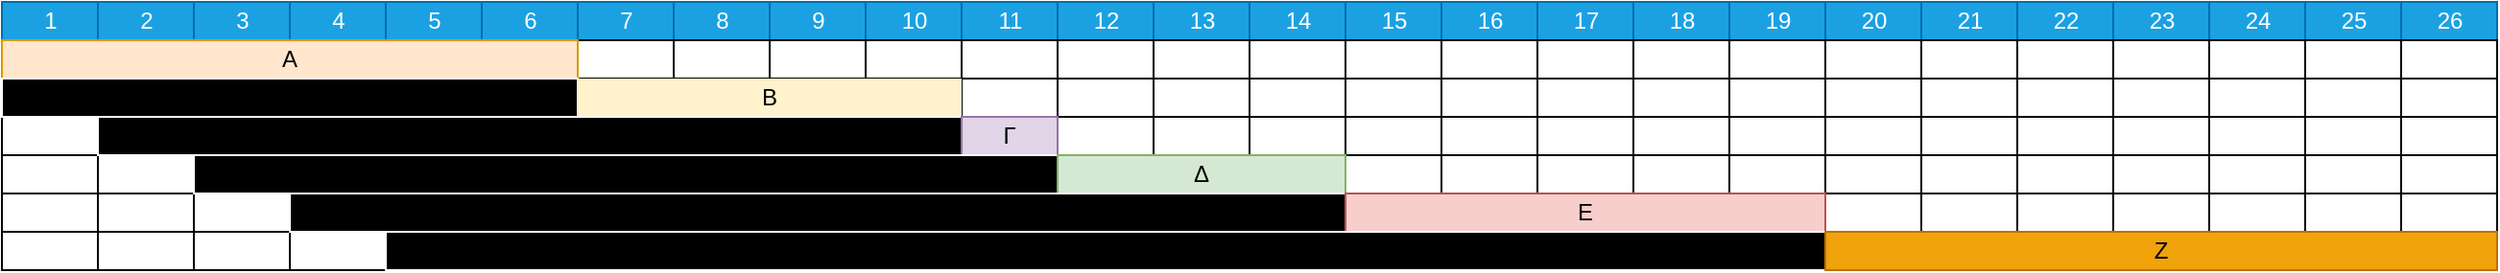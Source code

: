 <mxfile version="20.7.4" type="device"><diagram name="Page-1" id="2c4490ee-f0b8-94ab-5012-d5dc3445f7a3"><mxGraphModel dx="1434" dy="786" grid="1" gridSize="10" guides="1" tooltips="1" connect="0" arrows="1" fold="1" page="1" pageScale="1.5" pageWidth="1169" pageHeight="826" background="#ffffff" math="0" shadow="0"><root><mxCell id="0" style=";html=1;"/><mxCell id="1" style=";html=1;" parent="0"/><mxCell id="7a8b956e7d50b54d-360" value="1" style="align=center;html=1;fillColor=#1ba1e2;fontColor=#ffffff;strokeColor=#006EAF;" parent="1" vertex="1"><mxGeometry x="40" y="340" width="50" height="20" as="geometry"/></mxCell><mxCell id="ocXXfXh9jtsV70e3W2vZ-2" value="2" style="align=center;html=1;fillColor=#1ba1e2;fontColor=#ffffff;strokeColor=#006EAF;" vertex="1" parent="1"><mxGeometry x="90" y="340" width="50" height="20" as="geometry"/></mxCell><mxCell id="ocXXfXh9jtsV70e3W2vZ-3" value="3" style="align=center;html=1;fillColor=#1ba1e2;fontColor=#ffffff;strokeColor=#006EAF;" vertex="1" parent="1"><mxGeometry x="140" y="340" width="50" height="20" as="geometry"/></mxCell><mxCell id="ocXXfXh9jtsV70e3W2vZ-4" value="4" style="align=center;html=1;fillColor=#1ba1e2;fontColor=#ffffff;strokeColor=#006EAF;" vertex="1" parent="1"><mxGeometry x="190" y="340" width="50" height="20" as="geometry"/></mxCell><mxCell id="ocXXfXh9jtsV70e3W2vZ-5" value="5" style="align=center;html=1;fillColor=#1ba1e2;fontColor=#ffffff;strokeColor=#006EAF;" vertex="1" parent="1"><mxGeometry x="240" y="340" width="50" height="20" as="geometry"/></mxCell><mxCell id="ocXXfXh9jtsV70e3W2vZ-6" value="6" style="align=center;html=1;fillColor=#1ba1e2;fontColor=#ffffff;strokeColor=#006EAF;" vertex="1" parent="1"><mxGeometry x="290" y="340" width="50" height="20" as="geometry"/></mxCell><mxCell id="ocXXfXh9jtsV70e3W2vZ-7" value="7" style="align=center;html=1;fillColor=#1ba1e2;fontColor=#ffffff;strokeColor=#006EAF;" vertex="1" parent="1"><mxGeometry x="340" y="340" width="50" height="20" as="geometry"/></mxCell><mxCell id="ocXXfXh9jtsV70e3W2vZ-8" value="8" style="align=center;html=1;fillColor=#1ba1e2;fontColor=#ffffff;strokeColor=#006EAF;" vertex="1" parent="1"><mxGeometry x="390" y="340" width="50" height="20" as="geometry"/></mxCell><mxCell id="ocXXfXh9jtsV70e3W2vZ-9" value="9" style="align=center;html=1;fillColor=#1ba1e2;fontColor=#ffffff;strokeColor=#006EAF;" vertex="1" parent="1"><mxGeometry x="440" y="340" width="50" height="20" as="geometry"/></mxCell><mxCell id="ocXXfXh9jtsV70e3W2vZ-10" value="10" style="align=center;html=1;fillColor=#1ba1e2;fontColor=#ffffff;strokeColor=#006EAF;" vertex="1" parent="1"><mxGeometry x="490" y="340" width="50" height="20" as="geometry"/></mxCell><mxCell id="ocXXfXh9jtsV70e3W2vZ-11" value="11" style="align=center;html=1;fillColor=#1ba1e2;fontColor=#ffffff;strokeColor=#006EAF;" vertex="1" parent="1"><mxGeometry x="540" y="340" width="50" height="20" as="geometry"/></mxCell><mxCell id="ocXXfXh9jtsV70e3W2vZ-12" value="12" style="align=center;html=1;fillColor=#1ba1e2;fontColor=#ffffff;strokeColor=#006EAF;" vertex="1" parent="1"><mxGeometry x="590" y="340" width="50" height="20" as="geometry"/></mxCell><mxCell id="ocXXfXh9jtsV70e3W2vZ-13" value="13" style="align=center;html=1;fillColor=#1ba1e2;fontColor=#ffffff;strokeColor=#006EAF;" vertex="1" parent="1"><mxGeometry x="640" y="340" width="50" height="20" as="geometry"/></mxCell><mxCell id="ocXXfXh9jtsV70e3W2vZ-14" value="14" style="align=center;html=1;fillColor=#1ba1e2;fontColor=#ffffff;strokeColor=#006EAF;" vertex="1" parent="1"><mxGeometry x="690" y="340" width="50" height="20" as="geometry"/></mxCell><mxCell id="ocXXfXh9jtsV70e3W2vZ-15" value="15" style="align=center;html=1;fillColor=#1ba1e2;fontColor=#ffffff;strokeColor=#006EAF;" vertex="1" parent="1"><mxGeometry x="740" y="340" width="50" height="20" as="geometry"/></mxCell><mxCell id="ocXXfXh9jtsV70e3W2vZ-16" value="16" style="align=center;html=1;fillColor=#1ba1e2;fontColor=#ffffff;strokeColor=#006EAF;" vertex="1" parent="1"><mxGeometry x="790" y="340" width="50" height="20" as="geometry"/></mxCell><mxCell id="ocXXfXh9jtsV70e3W2vZ-17" value="17" style="align=center;html=1;fillColor=#1ba1e2;fontColor=#ffffff;strokeColor=#006EAF;" vertex="1" parent="1"><mxGeometry x="840" y="340" width="50" height="20" as="geometry"/></mxCell><mxCell id="ocXXfXh9jtsV70e3W2vZ-18" value="18" style="align=center;html=1;fillColor=#1ba1e2;fontColor=#ffffff;strokeColor=#006EAF;" vertex="1" parent="1"><mxGeometry x="890" y="340" width="50" height="20" as="geometry"/></mxCell><mxCell id="ocXXfXh9jtsV70e3W2vZ-19" value="19" style="align=center;html=1;fillColor=#1ba1e2;fontColor=#ffffff;strokeColor=#006EAF;" vertex="1" parent="1"><mxGeometry x="940" y="340" width="50" height="20" as="geometry"/></mxCell><mxCell id="ocXXfXh9jtsV70e3W2vZ-20" value="20" style="align=center;html=1;fillColor=#1ba1e2;fontColor=#ffffff;strokeColor=#006EAF;" vertex="1" parent="1"><mxGeometry x="990" y="340" width="50" height="20" as="geometry"/></mxCell><mxCell id="ocXXfXh9jtsV70e3W2vZ-21" value="21" style="align=center;html=1;fillColor=#1ba1e2;fontColor=#ffffff;strokeColor=#006EAF;" vertex="1" parent="1"><mxGeometry x="1040" y="340" width="50" height="20" as="geometry"/></mxCell><mxCell id="ocXXfXh9jtsV70e3W2vZ-22" value="22" style="align=center;html=1;fillColor=#1ba1e2;fontColor=#ffffff;strokeColor=#006EAF;" vertex="1" parent="1"><mxGeometry x="1090" y="340" width="50" height="20" as="geometry"/></mxCell><mxCell id="ocXXfXh9jtsV70e3W2vZ-23" value="23" style="align=center;html=1;fillColor=#1ba1e2;fontColor=#ffffff;strokeColor=#006EAF;" vertex="1" parent="1"><mxGeometry x="1140" y="340" width="50" height="20" as="geometry"/></mxCell><mxCell id="ocXXfXh9jtsV70e3W2vZ-24" value="24" style="align=center;html=1;fillColor=#1ba1e2;fontColor=#ffffff;strokeColor=#006EAF;" vertex="1" parent="1"><mxGeometry x="1190" y="340" width="50" height="20" as="geometry"/></mxCell><mxCell id="ocXXfXh9jtsV70e3W2vZ-25" value="25" style="align=center;html=1;fillColor=#1ba1e2;fontColor=#ffffff;strokeColor=#006EAF;" vertex="1" parent="1"><mxGeometry x="1240" y="340" width="50" height="20" as="geometry"/></mxCell><mxCell id="ocXXfXh9jtsV70e3W2vZ-26" value="26" style="align=center;html=1;fillColor=#1ba1e2;fontColor=#ffffff;strokeColor=#006EAF;" vertex="1" parent="1"><mxGeometry x="1290" y="340" width="50" height="20" as="geometry"/></mxCell><mxCell id="ocXXfXh9jtsV70e3W2vZ-27" value="" style="align=left;html=1;" vertex="1" parent="1"><mxGeometry x="40" y="360" width="50" height="20" as="geometry"/></mxCell><mxCell id="ocXXfXh9jtsV70e3W2vZ-28" value="" style="align=left;html=1;" vertex="1" parent="1"><mxGeometry x="90" y="360" width="50" height="20" as="geometry"/></mxCell><mxCell id="ocXXfXh9jtsV70e3W2vZ-29" value="" style="align=left;html=1;" vertex="1" parent="1"><mxGeometry x="140" y="360" width="50" height="20" as="geometry"/></mxCell><mxCell id="ocXXfXh9jtsV70e3W2vZ-30" value="" style="align=left;html=1;" vertex="1" parent="1"><mxGeometry x="190" y="360" width="50" height="20" as="geometry"/></mxCell><mxCell id="ocXXfXh9jtsV70e3W2vZ-31" value="" style="align=left;html=1;" vertex="1" parent="1"><mxGeometry x="240" y="360" width="50" height="20" as="geometry"/></mxCell><mxCell id="ocXXfXh9jtsV70e3W2vZ-32" value="" style="align=left;html=1;" vertex="1" parent="1"><mxGeometry x="290" y="360" width="50" height="20" as="geometry"/></mxCell><mxCell id="ocXXfXh9jtsV70e3W2vZ-33" value="" style="align=left;html=1;" vertex="1" parent="1"><mxGeometry x="340" y="360" width="50" height="20" as="geometry"/></mxCell><mxCell id="ocXXfXh9jtsV70e3W2vZ-34" value="" style="align=left;html=1;" vertex="1" parent="1"><mxGeometry x="390" y="360" width="50" height="20" as="geometry"/></mxCell><mxCell id="ocXXfXh9jtsV70e3W2vZ-35" value="" style="align=left;html=1;" vertex="1" parent="1"><mxGeometry x="440" y="360" width="50" height="20" as="geometry"/></mxCell><mxCell id="ocXXfXh9jtsV70e3W2vZ-36" value="" style="align=left;html=1;" vertex="1" parent="1"><mxGeometry x="490" y="360" width="50" height="20" as="geometry"/></mxCell><mxCell id="ocXXfXh9jtsV70e3W2vZ-37" value="" style="align=left;html=1;" vertex="1" parent="1"><mxGeometry x="540" y="360" width="50" height="20" as="geometry"/></mxCell><mxCell id="ocXXfXh9jtsV70e3W2vZ-38" value="" style="align=left;html=1;" vertex="1" parent="1"><mxGeometry x="590" y="360" width="50" height="20" as="geometry"/></mxCell><mxCell id="ocXXfXh9jtsV70e3W2vZ-39" value="" style="align=left;html=1;" vertex="1" parent="1"><mxGeometry x="640" y="360" width="50" height="20" as="geometry"/></mxCell><mxCell id="ocXXfXh9jtsV70e3W2vZ-40" value="" style="align=left;html=1;" vertex="1" parent="1"><mxGeometry x="690" y="360" width="50" height="20" as="geometry"/></mxCell><mxCell id="ocXXfXh9jtsV70e3W2vZ-41" value="" style="align=left;html=1;" vertex="1" parent="1"><mxGeometry x="740" y="360" width="50" height="20" as="geometry"/></mxCell><mxCell id="ocXXfXh9jtsV70e3W2vZ-42" value="" style="align=left;html=1;" vertex="1" parent="1"><mxGeometry x="790" y="360" width="50" height="20" as="geometry"/></mxCell><mxCell id="ocXXfXh9jtsV70e3W2vZ-43" value="" style="align=left;html=1;" vertex="1" parent="1"><mxGeometry x="840" y="360" width="50" height="20" as="geometry"/></mxCell><mxCell id="ocXXfXh9jtsV70e3W2vZ-44" value="" style="align=left;html=1;" vertex="1" parent="1"><mxGeometry x="890" y="360" width="50" height="20" as="geometry"/></mxCell><mxCell id="ocXXfXh9jtsV70e3W2vZ-45" value="" style="align=left;html=1;" vertex="1" parent="1"><mxGeometry x="940" y="360" width="50" height="20" as="geometry"/></mxCell><mxCell id="ocXXfXh9jtsV70e3W2vZ-46" value="" style="align=left;html=1;" vertex="1" parent="1"><mxGeometry x="990" y="360" width="50" height="20" as="geometry"/></mxCell><mxCell id="ocXXfXh9jtsV70e3W2vZ-47" value="" style="align=left;html=1;" vertex="1" parent="1"><mxGeometry x="1040" y="360" width="50" height="20" as="geometry"/></mxCell><mxCell id="ocXXfXh9jtsV70e3W2vZ-48" value="" style="align=left;html=1;" vertex="1" parent="1"><mxGeometry x="1090" y="360" width="50" height="20" as="geometry"/></mxCell><mxCell id="ocXXfXh9jtsV70e3W2vZ-49" value="" style="align=left;html=1;" vertex="1" parent="1"><mxGeometry x="1140" y="360" width="50" height="20" as="geometry"/></mxCell><mxCell id="ocXXfXh9jtsV70e3W2vZ-50" value="" style="align=left;html=1;" vertex="1" parent="1"><mxGeometry x="1190" y="360" width="50" height="20" as="geometry"/></mxCell><mxCell id="ocXXfXh9jtsV70e3W2vZ-51" value="" style="align=left;html=1;" vertex="1" parent="1"><mxGeometry x="1240" y="360" width="50" height="20" as="geometry"/></mxCell><mxCell id="ocXXfXh9jtsV70e3W2vZ-52" value="" style="align=left;html=1;" vertex="1" parent="1"><mxGeometry x="1290" y="360" width="50" height="20" as="geometry"/></mxCell><mxCell id="ocXXfXh9jtsV70e3W2vZ-53" value="" style="align=left;html=1;" vertex="1" parent="1"><mxGeometry x="40" y="380" width="50" height="20" as="geometry"/></mxCell><mxCell id="ocXXfXh9jtsV70e3W2vZ-54" value="" style="align=left;html=1;" vertex="1" parent="1"><mxGeometry x="90" y="380" width="50" height="20" as="geometry"/></mxCell><mxCell id="ocXXfXh9jtsV70e3W2vZ-55" value="" style="align=left;html=1;" vertex="1" parent="1"><mxGeometry x="140" y="380" width="50" height="20" as="geometry"/></mxCell><mxCell id="ocXXfXh9jtsV70e3W2vZ-56" value="" style="align=left;html=1;" vertex="1" parent="1"><mxGeometry x="190" y="380" width="50" height="20" as="geometry"/></mxCell><mxCell id="ocXXfXh9jtsV70e3W2vZ-57" value="" style="align=left;html=1;" vertex="1" parent="1"><mxGeometry x="240" y="380" width="50" height="20" as="geometry"/></mxCell><mxCell id="ocXXfXh9jtsV70e3W2vZ-58" value="" style="align=left;html=1;" vertex="1" parent="1"><mxGeometry x="290" y="380" width="50" height="20" as="geometry"/></mxCell><mxCell id="ocXXfXh9jtsV70e3W2vZ-59" value="" style="align=left;html=1;" vertex="1" parent="1"><mxGeometry x="340" y="380" width="50" height="20" as="geometry"/></mxCell><mxCell id="ocXXfXh9jtsV70e3W2vZ-60" value="" style="align=left;html=1;" vertex="1" parent="1"><mxGeometry x="390" y="380" width="50" height="20" as="geometry"/></mxCell><mxCell id="ocXXfXh9jtsV70e3W2vZ-61" value="" style="align=left;html=1;" vertex="1" parent="1"><mxGeometry x="440" y="380" width="50" height="20" as="geometry"/></mxCell><mxCell id="ocXXfXh9jtsV70e3W2vZ-62" value="" style="align=left;html=1;" vertex="1" parent="1"><mxGeometry x="490" y="380" width="50" height="20" as="geometry"/></mxCell><mxCell id="ocXXfXh9jtsV70e3W2vZ-63" value="" style="align=left;html=1;" vertex="1" parent="1"><mxGeometry x="540" y="380" width="50" height="20" as="geometry"/></mxCell><mxCell id="ocXXfXh9jtsV70e3W2vZ-64" value="" style="align=left;html=1;" vertex="1" parent="1"><mxGeometry x="590" y="380" width="50" height="20" as="geometry"/></mxCell><mxCell id="ocXXfXh9jtsV70e3W2vZ-65" value="" style="align=left;html=1;" vertex="1" parent="1"><mxGeometry x="640" y="380" width="50" height="20" as="geometry"/></mxCell><mxCell id="ocXXfXh9jtsV70e3W2vZ-66" value="" style="align=left;html=1;" vertex="1" parent="1"><mxGeometry x="690" y="380" width="50" height="20" as="geometry"/></mxCell><mxCell id="ocXXfXh9jtsV70e3W2vZ-67" value="" style="align=left;html=1;" vertex="1" parent="1"><mxGeometry x="740" y="380" width="50" height="20" as="geometry"/></mxCell><mxCell id="ocXXfXh9jtsV70e3W2vZ-68" value="" style="align=left;html=1;" vertex="1" parent="1"><mxGeometry x="790" y="380" width="50" height="20" as="geometry"/></mxCell><mxCell id="ocXXfXh9jtsV70e3W2vZ-69" value="" style="align=left;html=1;" vertex="1" parent="1"><mxGeometry x="840" y="380" width="50" height="20" as="geometry"/></mxCell><mxCell id="ocXXfXh9jtsV70e3W2vZ-70" value="" style="align=left;html=1;" vertex="1" parent="1"><mxGeometry x="890" y="380" width="50" height="20" as="geometry"/></mxCell><mxCell id="ocXXfXh9jtsV70e3W2vZ-71" value="" style="align=left;html=1;" vertex="1" parent="1"><mxGeometry x="940" y="380" width="50" height="20" as="geometry"/></mxCell><mxCell id="ocXXfXh9jtsV70e3W2vZ-72" value="" style="align=left;html=1;" vertex="1" parent="1"><mxGeometry x="990" y="380" width="50" height="20" as="geometry"/></mxCell><mxCell id="ocXXfXh9jtsV70e3W2vZ-73" value="" style="align=left;html=1;" vertex="1" parent="1"><mxGeometry x="1040" y="380" width="50" height="20" as="geometry"/></mxCell><mxCell id="ocXXfXh9jtsV70e3W2vZ-74" value="" style="align=left;html=1;" vertex="1" parent="1"><mxGeometry x="1090" y="380" width="50" height="20" as="geometry"/></mxCell><mxCell id="ocXXfXh9jtsV70e3W2vZ-75" value="" style="align=left;html=1;" vertex="1" parent="1"><mxGeometry x="1140" y="380" width="50" height="20" as="geometry"/></mxCell><mxCell id="ocXXfXh9jtsV70e3W2vZ-76" value="" style="align=left;html=1;" vertex="1" parent="1"><mxGeometry x="1190" y="380" width="50" height="20" as="geometry"/></mxCell><mxCell id="ocXXfXh9jtsV70e3W2vZ-77" value="" style="align=left;html=1;" vertex="1" parent="1"><mxGeometry x="1240" y="380" width="50" height="20" as="geometry"/></mxCell><mxCell id="ocXXfXh9jtsV70e3W2vZ-78" value="" style="align=left;html=1;" vertex="1" parent="1"><mxGeometry x="1290" y="380" width="50" height="20" as="geometry"/></mxCell><mxCell id="ocXXfXh9jtsV70e3W2vZ-79" value="" style="align=left;html=1;" vertex="1" parent="1"><mxGeometry x="40" y="400" width="50" height="20" as="geometry"/></mxCell><mxCell id="ocXXfXh9jtsV70e3W2vZ-80" value="" style="align=left;html=1;" vertex="1" parent="1"><mxGeometry x="90" y="400" width="50" height="20" as="geometry"/></mxCell><mxCell id="ocXXfXh9jtsV70e3W2vZ-81" value="" style="align=left;html=1;" vertex="1" parent="1"><mxGeometry x="140" y="400" width="50" height="20" as="geometry"/></mxCell><mxCell id="ocXXfXh9jtsV70e3W2vZ-239" value="" style="edgeStyle=orthogonalEdgeStyle;rounded=0;orthogonalLoop=1;jettySize=auto;html=1;" edge="1" parent="1" source="ocXXfXh9jtsV70e3W2vZ-82" target="ocXXfXh9jtsV70e3W2vZ-5"><mxGeometry relative="1" as="geometry"/></mxCell><mxCell id="ocXXfXh9jtsV70e3W2vZ-82" value="" style="align=left;html=1;" vertex="1" parent="1"><mxGeometry x="190" y="400" width="50" height="20" as="geometry"/></mxCell><mxCell id="ocXXfXh9jtsV70e3W2vZ-83" value="" style="align=left;html=1;" vertex="1" parent="1"><mxGeometry x="240" y="400" width="50" height="20" as="geometry"/></mxCell><mxCell id="ocXXfXh9jtsV70e3W2vZ-84" value="" style="align=left;html=1;" vertex="1" parent="1"><mxGeometry x="290" y="400" width="50" height="20" as="geometry"/></mxCell><mxCell id="ocXXfXh9jtsV70e3W2vZ-85" value="" style="align=left;html=1;" vertex="1" parent="1"><mxGeometry x="340" y="400" width="50" height="20" as="geometry"/></mxCell><mxCell id="ocXXfXh9jtsV70e3W2vZ-86" value="" style="align=left;html=1;" vertex="1" parent="1"><mxGeometry x="390" y="400" width="50" height="20" as="geometry"/></mxCell><mxCell id="ocXXfXh9jtsV70e3W2vZ-87" value="" style="align=left;html=1;" vertex="1" parent="1"><mxGeometry x="440" y="400" width="50" height="20" as="geometry"/></mxCell><mxCell id="ocXXfXh9jtsV70e3W2vZ-88" value="" style="align=left;html=1;" vertex="1" parent="1"><mxGeometry x="490" y="400" width="50" height="20" as="geometry"/></mxCell><mxCell id="ocXXfXh9jtsV70e3W2vZ-89" value="" style="align=left;html=1;" vertex="1" parent="1"><mxGeometry x="540" y="400" width="50" height="20" as="geometry"/></mxCell><mxCell id="ocXXfXh9jtsV70e3W2vZ-90" value="" style="align=left;html=1;" vertex="1" parent="1"><mxGeometry x="590" y="400" width="50" height="20" as="geometry"/></mxCell><mxCell id="ocXXfXh9jtsV70e3W2vZ-91" value="" style="align=left;html=1;" vertex="1" parent="1"><mxGeometry x="640" y="400" width="50" height="20" as="geometry"/></mxCell><mxCell id="ocXXfXh9jtsV70e3W2vZ-92" value="" style="align=left;html=1;" vertex="1" parent="1"><mxGeometry x="690" y="400" width="50" height="20" as="geometry"/></mxCell><mxCell id="ocXXfXh9jtsV70e3W2vZ-93" value="" style="align=left;html=1;" vertex="1" parent="1"><mxGeometry x="740" y="400" width="50" height="20" as="geometry"/></mxCell><mxCell id="ocXXfXh9jtsV70e3W2vZ-94" value="" style="align=left;html=1;" vertex="1" parent="1"><mxGeometry x="790" y="400" width="50" height="20" as="geometry"/></mxCell><mxCell id="ocXXfXh9jtsV70e3W2vZ-95" value="" style="align=left;html=1;" vertex="1" parent="1"><mxGeometry x="840" y="400" width="50" height="20" as="geometry"/></mxCell><mxCell id="ocXXfXh9jtsV70e3W2vZ-96" value="" style="align=left;html=1;" vertex="1" parent="1"><mxGeometry x="890" y="400" width="50" height="20" as="geometry"/></mxCell><mxCell id="ocXXfXh9jtsV70e3W2vZ-97" value="" style="align=left;html=1;" vertex="1" parent="1"><mxGeometry x="940" y="400" width="50" height="20" as="geometry"/></mxCell><mxCell id="ocXXfXh9jtsV70e3W2vZ-98" value="" style="align=left;html=1;" vertex="1" parent="1"><mxGeometry x="990" y="400" width="50" height="20" as="geometry"/></mxCell><mxCell id="ocXXfXh9jtsV70e3W2vZ-99" value="" style="align=left;html=1;" vertex="1" parent="1"><mxGeometry x="1040" y="400" width="50" height="20" as="geometry"/></mxCell><mxCell id="ocXXfXh9jtsV70e3W2vZ-100" value="" style="align=left;html=1;" vertex="1" parent="1"><mxGeometry x="1090" y="400" width="50" height="20" as="geometry"/></mxCell><mxCell id="ocXXfXh9jtsV70e3W2vZ-101" value="" style="align=left;html=1;" vertex="1" parent="1"><mxGeometry x="1140" y="400" width="50" height="20" as="geometry"/></mxCell><mxCell id="ocXXfXh9jtsV70e3W2vZ-102" value="" style="align=left;html=1;" vertex="1" parent="1"><mxGeometry x="1190" y="400" width="50" height="20" as="geometry"/></mxCell><mxCell id="ocXXfXh9jtsV70e3W2vZ-103" value="" style="align=left;html=1;" vertex="1" parent="1"><mxGeometry x="1240" y="400" width="50" height="20" as="geometry"/></mxCell><mxCell id="ocXXfXh9jtsV70e3W2vZ-104" value="" style="align=left;html=1;" vertex="1" parent="1"><mxGeometry x="1290" y="400" width="50" height="20" as="geometry"/></mxCell><mxCell id="ocXXfXh9jtsV70e3W2vZ-105" value="" style="align=left;html=1;" vertex="1" parent="1"><mxGeometry x="40" y="420" width="50" height="20" as="geometry"/></mxCell><mxCell id="ocXXfXh9jtsV70e3W2vZ-106" value="" style="align=left;html=1;" vertex="1" parent="1"><mxGeometry x="90" y="420" width="50" height="20" as="geometry"/></mxCell><mxCell id="ocXXfXh9jtsV70e3W2vZ-107" value="" style="align=left;html=1;" vertex="1" parent="1"><mxGeometry x="140" y="420" width="50" height="20" as="geometry"/></mxCell><mxCell id="ocXXfXh9jtsV70e3W2vZ-108" value="" style="align=left;html=1;" vertex="1" parent="1"><mxGeometry x="190" y="420" width="50" height="20" as="geometry"/></mxCell><mxCell id="ocXXfXh9jtsV70e3W2vZ-109" value="" style="align=left;html=1;" vertex="1" parent="1"><mxGeometry x="240" y="420" width="50" height="20" as="geometry"/></mxCell><mxCell id="ocXXfXh9jtsV70e3W2vZ-110" value="" style="align=left;html=1;" vertex="1" parent="1"><mxGeometry x="290" y="420" width="50" height="20" as="geometry"/></mxCell><mxCell id="ocXXfXh9jtsV70e3W2vZ-242" value="" style="edgeStyle=orthogonalEdgeStyle;rounded=0;orthogonalLoop=1;jettySize=auto;html=1;" edge="1" parent="1" source="ocXXfXh9jtsV70e3W2vZ-111" target="ocXXfXh9jtsV70e3W2vZ-236"><mxGeometry relative="1" as="geometry"/></mxCell><mxCell id="ocXXfXh9jtsV70e3W2vZ-111" value="" style="align=left;html=1;" vertex="1" parent="1"><mxGeometry x="340" y="420" width="50" height="20" as="geometry"/></mxCell><mxCell id="ocXXfXh9jtsV70e3W2vZ-112" value="" style="align=left;html=1;" vertex="1" parent="1"><mxGeometry x="390" y="420" width="50" height="20" as="geometry"/></mxCell><mxCell id="ocXXfXh9jtsV70e3W2vZ-113" value="" style="align=left;html=1;" vertex="1" parent="1"><mxGeometry x="440" y="420" width="50" height="20" as="geometry"/></mxCell><mxCell id="ocXXfXh9jtsV70e3W2vZ-114" value="" style="align=left;html=1;" vertex="1" parent="1"><mxGeometry x="490" y="420" width="50" height="20" as="geometry"/></mxCell><mxCell id="ocXXfXh9jtsV70e3W2vZ-115" value="" style="align=left;html=1;" vertex="1" parent="1"><mxGeometry x="540" y="420" width="50" height="20" as="geometry"/></mxCell><mxCell id="ocXXfXh9jtsV70e3W2vZ-116" value="" style="align=left;html=1;" vertex="1" parent="1"><mxGeometry x="590" y="420" width="50" height="20" as="geometry"/></mxCell><mxCell id="ocXXfXh9jtsV70e3W2vZ-117" value="" style="align=left;html=1;" vertex="1" parent="1"><mxGeometry x="640" y="420" width="50" height="20" as="geometry"/></mxCell><mxCell id="ocXXfXh9jtsV70e3W2vZ-118" value="" style="align=left;html=1;" vertex="1" parent="1"><mxGeometry x="690" y="420" width="50" height="20" as="geometry"/></mxCell><mxCell id="ocXXfXh9jtsV70e3W2vZ-119" value="" style="align=left;html=1;" vertex="1" parent="1"><mxGeometry x="740" y="420" width="50" height="20" as="geometry"/></mxCell><mxCell id="ocXXfXh9jtsV70e3W2vZ-120" value="" style="align=left;html=1;" vertex="1" parent="1"><mxGeometry x="790" y="420" width="50" height="20" as="geometry"/></mxCell><mxCell id="ocXXfXh9jtsV70e3W2vZ-121" value="" style="align=left;html=1;" vertex="1" parent="1"><mxGeometry x="840" y="420" width="50" height="20" as="geometry"/></mxCell><mxCell id="ocXXfXh9jtsV70e3W2vZ-122" value="" style="align=left;html=1;" vertex="1" parent="1"><mxGeometry x="890" y="420" width="50" height="20" as="geometry"/></mxCell><mxCell id="ocXXfXh9jtsV70e3W2vZ-123" value="" style="align=left;html=1;" vertex="1" parent="1"><mxGeometry x="940" y="420" width="50" height="20" as="geometry"/></mxCell><mxCell id="ocXXfXh9jtsV70e3W2vZ-124" value="" style="align=left;html=1;" vertex="1" parent="1"><mxGeometry x="990" y="420" width="50" height="20" as="geometry"/></mxCell><mxCell id="ocXXfXh9jtsV70e3W2vZ-125" value="" style="align=left;html=1;" vertex="1" parent="1"><mxGeometry x="1040" y="420" width="50" height="20" as="geometry"/></mxCell><mxCell id="ocXXfXh9jtsV70e3W2vZ-126" value="" style="align=left;html=1;" vertex="1" parent="1"><mxGeometry x="1090" y="420" width="50" height="20" as="geometry"/></mxCell><mxCell id="ocXXfXh9jtsV70e3W2vZ-127" value="" style="align=left;html=1;" vertex="1" parent="1"><mxGeometry x="1140" y="420" width="50" height="20" as="geometry"/></mxCell><mxCell id="ocXXfXh9jtsV70e3W2vZ-128" value="" style="align=left;html=1;" vertex="1" parent="1"><mxGeometry x="1190" y="420" width="50" height="20" as="geometry"/></mxCell><mxCell id="ocXXfXh9jtsV70e3W2vZ-129" value="" style="align=left;html=1;" vertex="1" parent="1"><mxGeometry x="1240" y="420" width="50" height="20" as="geometry"/></mxCell><mxCell id="ocXXfXh9jtsV70e3W2vZ-130" value="" style="align=left;html=1;" vertex="1" parent="1"><mxGeometry x="1290" y="420" width="50" height="20" as="geometry"/></mxCell><mxCell id="ocXXfXh9jtsV70e3W2vZ-132" value="" style="align=left;html=1;" vertex="1" parent="1"><mxGeometry x="40" y="440" width="50" height="20" as="geometry"/></mxCell><mxCell id="ocXXfXh9jtsV70e3W2vZ-133" value="" style="align=left;html=1;" vertex="1" parent="1"><mxGeometry x="90" y="440" width="50" height="20" as="geometry"/></mxCell><mxCell id="ocXXfXh9jtsV70e3W2vZ-134" value="" style="align=left;html=1;" vertex="1" parent="1"><mxGeometry x="140" y="440" width="50" height="20" as="geometry"/></mxCell><mxCell id="ocXXfXh9jtsV70e3W2vZ-135" value="" style="align=left;html=1;" vertex="1" parent="1"><mxGeometry x="190" y="440" width="50" height="20" as="geometry"/></mxCell><mxCell id="ocXXfXh9jtsV70e3W2vZ-136" value="" style="align=left;html=1;" vertex="1" parent="1"><mxGeometry x="240" y="440" width="50" height="20" as="geometry"/></mxCell><mxCell id="ocXXfXh9jtsV70e3W2vZ-137" value="" style="align=left;html=1;" vertex="1" parent="1"><mxGeometry x="290" y="440" width="50" height="20" as="geometry"/></mxCell><mxCell id="ocXXfXh9jtsV70e3W2vZ-138" value="" style="align=left;html=1;" vertex="1" parent="1"><mxGeometry x="340" y="440" width="50" height="20" as="geometry"/></mxCell><mxCell id="ocXXfXh9jtsV70e3W2vZ-139" value="" style="align=left;html=1;" vertex="1" parent="1"><mxGeometry x="390" y="440" width="50" height="20" as="geometry"/></mxCell><mxCell id="ocXXfXh9jtsV70e3W2vZ-140" value="" style="align=left;html=1;" vertex="1" parent="1"><mxGeometry x="440" y="440" width="50" height="20" as="geometry"/></mxCell><mxCell id="ocXXfXh9jtsV70e3W2vZ-141" value="" style="align=left;html=1;" vertex="1" parent="1"><mxGeometry x="490" y="440" width="50" height="20" as="geometry"/></mxCell><mxCell id="ocXXfXh9jtsV70e3W2vZ-142" value="" style="align=left;html=1;" vertex="1" parent="1"><mxGeometry x="540" y="440" width="50" height="20" as="geometry"/></mxCell><mxCell id="ocXXfXh9jtsV70e3W2vZ-143" value="" style="align=left;html=1;" vertex="1" parent="1"><mxGeometry x="590" y="440" width="50" height="20" as="geometry"/></mxCell><mxCell id="ocXXfXh9jtsV70e3W2vZ-144" value="" style="align=left;html=1;" vertex="1" parent="1"><mxGeometry x="640" y="440" width="50" height="20" as="geometry"/></mxCell><mxCell id="ocXXfXh9jtsV70e3W2vZ-145" value="" style="align=left;html=1;" vertex="1" parent="1"><mxGeometry x="690" y="440" width="50" height="20" as="geometry"/></mxCell><mxCell id="ocXXfXh9jtsV70e3W2vZ-146" value="" style="align=left;html=1;" vertex="1" parent="1"><mxGeometry x="740" y="440" width="50" height="20" as="geometry"/></mxCell><mxCell id="ocXXfXh9jtsV70e3W2vZ-147" value="" style="align=left;html=1;" vertex="1" parent="1"><mxGeometry x="790" y="440" width="50" height="20" as="geometry"/></mxCell><mxCell id="ocXXfXh9jtsV70e3W2vZ-148" value="" style="align=left;html=1;" vertex="1" parent="1"><mxGeometry x="840" y="440" width="50" height="20" as="geometry"/></mxCell><mxCell id="ocXXfXh9jtsV70e3W2vZ-149" value="" style="align=left;html=1;" vertex="1" parent="1"><mxGeometry x="890" y="440" width="50" height="20" as="geometry"/></mxCell><mxCell id="ocXXfXh9jtsV70e3W2vZ-150" value="" style="align=left;html=1;" vertex="1" parent="1"><mxGeometry x="940" y="440" width="50" height="20" as="geometry"/></mxCell><mxCell id="ocXXfXh9jtsV70e3W2vZ-151" value="" style="align=left;html=1;" vertex="1" parent="1"><mxGeometry x="990" y="440" width="50" height="20" as="geometry"/></mxCell><mxCell id="ocXXfXh9jtsV70e3W2vZ-152" value="" style="align=left;html=1;" vertex="1" parent="1"><mxGeometry x="1040" y="440" width="50" height="20" as="geometry"/></mxCell><mxCell id="ocXXfXh9jtsV70e3W2vZ-153" value="" style="align=left;html=1;" vertex="1" parent="1"><mxGeometry x="1090" y="440" width="50" height="20" as="geometry"/></mxCell><mxCell id="ocXXfXh9jtsV70e3W2vZ-154" value="" style="align=left;html=1;" vertex="1" parent="1"><mxGeometry x="1140" y="440" width="50" height="20" as="geometry"/></mxCell><mxCell id="ocXXfXh9jtsV70e3W2vZ-155" value="" style="align=left;html=1;" vertex="1" parent="1"><mxGeometry x="1190" y="440" width="50" height="20" as="geometry"/></mxCell><mxCell id="ocXXfXh9jtsV70e3W2vZ-156" value="" style="align=left;html=1;" vertex="1" parent="1"><mxGeometry x="1240" y="440" width="50" height="20" as="geometry"/></mxCell><mxCell id="ocXXfXh9jtsV70e3W2vZ-157" value="" style="align=left;html=1;" vertex="1" parent="1"><mxGeometry x="1290" y="440" width="50" height="20" as="geometry"/></mxCell><mxCell id="ocXXfXh9jtsV70e3W2vZ-158" value="" style="align=left;html=1;" vertex="1" parent="1"><mxGeometry x="40" y="460" width="50" height="20" as="geometry"/></mxCell><mxCell id="ocXXfXh9jtsV70e3W2vZ-159" value="" style="align=left;html=1;" vertex="1" parent="1"><mxGeometry x="90" y="460" width="50" height="20" as="geometry"/></mxCell><mxCell id="ocXXfXh9jtsV70e3W2vZ-160" value="" style="align=left;html=1;" vertex="1" parent="1"><mxGeometry x="140" y="460" width="50" height="20" as="geometry"/></mxCell><mxCell id="ocXXfXh9jtsV70e3W2vZ-161" value="" style="align=left;html=1;" vertex="1" parent="1"><mxGeometry x="190" y="460" width="50" height="20" as="geometry"/></mxCell><mxCell id="ocXXfXh9jtsV70e3W2vZ-162" value="" style="align=left;html=1;" vertex="1" parent="1"><mxGeometry x="240" y="460" width="50" height="20" as="geometry"/></mxCell><mxCell id="ocXXfXh9jtsV70e3W2vZ-163" value="" style="align=left;html=1;" vertex="1" parent="1"><mxGeometry x="290" y="460" width="50" height="20" as="geometry"/></mxCell><mxCell id="ocXXfXh9jtsV70e3W2vZ-164" value="" style="align=left;html=1;" vertex="1" parent="1"><mxGeometry x="340" y="460" width="50" height="20" as="geometry"/></mxCell><mxCell id="ocXXfXh9jtsV70e3W2vZ-165" value="" style="align=left;html=1;" vertex="1" parent="1"><mxGeometry x="390" y="460" width="50" height="20" as="geometry"/></mxCell><mxCell id="ocXXfXh9jtsV70e3W2vZ-166" value="" style="align=left;html=1;" vertex="1" parent="1"><mxGeometry x="440" y="460" width="50" height="20" as="geometry"/></mxCell><mxCell id="ocXXfXh9jtsV70e3W2vZ-167" value="" style="align=left;html=1;" vertex="1" parent="1"><mxGeometry x="490" y="460" width="50" height="20" as="geometry"/></mxCell><mxCell id="ocXXfXh9jtsV70e3W2vZ-168" value="" style="align=left;html=1;" vertex="1" parent="1"><mxGeometry x="540" y="460" width="50" height="20" as="geometry"/></mxCell><mxCell id="ocXXfXh9jtsV70e3W2vZ-169" value="" style="align=left;html=1;" vertex="1" parent="1"><mxGeometry x="590" y="460" width="50" height="20" as="geometry"/></mxCell><mxCell id="ocXXfXh9jtsV70e3W2vZ-170" value="" style="align=left;html=1;" vertex="1" parent="1"><mxGeometry x="640" y="460" width="50" height="20" as="geometry"/></mxCell><mxCell id="ocXXfXh9jtsV70e3W2vZ-171" value="" style="align=left;html=1;" vertex="1" parent="1"><mxGeometry x="690" y="460" width="50" height="20" as="geometry"/></mxCell><mxCell id="ocXXfXh9jtsV70e3W2vZ-172" value="" style="align=left;html=1;" vertex="1" parent="1"><mxGeometry x="740" y="460" width="50" height="20" as="geometry"/></mxCell><mxCell id="ocXXfXh9jtsV70e3W2vZ-173" value="" style="align=left;html=1;" vertex="1" parent="1"><mxGeometry x="790" y="460" width="50" height="20" as="geometry"/></mxCell><mxCell id="ocXXfXh9jtsV70e3W2vZ-174" value="" style="align=left;html=1;" vertex="1" parent="1"><mxGeometry x="840" y="460" width="50" height="20" as="geometry"/></mxCell><mxCell id="ocXXfXh9jtsV70e3W2vZ-175" value="" style="align=left;html=1;" vertex="1" parent="1"><mxGeometry x="890" y="460" width="50" height="20" as="geometry"/></mxCell><mxCell id="ocXXfXh9jtsV70e3W2vZ-176" value="" style="align=left;html=1;" vertex="1" parent="1"><mxGeometry x="940" y="460" width="50" height="20" as="geometry"/></mxCell><mxCell id="ocXXfXh9jtsV70e3W2vZ-177" value="" style="align=left;html=1;" vertex="1" parent="1"><mxGeometry x="990" y="460" width="50" height="20" as="geometry"/></mxCell><mxCell id="ocXXfXh9jtsV70e3W2vZ-178" value="" style="align=left;html=1;" vertex="1" parent="1"><mxGeometry x="1040" y="460" width="50" height="20" as="geometry"/></mxCell><mxCell id="ocXXfXh9jtsV70e3W2vZ-179" value="" style="align=left;html=1;" vertex="1" parent="1"><mxGeometry x="1090" y="460" width="50" height="20" as="geometry"/></mxCell><mxCell id="ocXXfXh9jtsV70e3W2vZ-180" value="" style="align=left;html=1;" vertex="1" parent="1"><mxGeometry x="1140" y="460" width="50" height="20" as="geometry"/></mxCell><mxCell id="ocXXfXh9jtsV70e3W2vZ-181" value="" style="align=left;html=1;" vertex="1" parent="1"><mxGeometry x="1190" y="460" width="50" height="20" as="geometry"/></mxCell><mxCell id="ocXXfXh9jtsV70e3W2vZ-182" value="" style="align=left;html=1;" vertex="1" parent="1"><mxGeometry x="1240" y="460" width="50" height="20" as="geometry"/></mxCell><mxCell id="ocXXfXh9jtsV70e3W2vZ-183" value="" style="align=left;html=1;" vertex="1" parent="1"><mxGeometry x="1290" y="460" width="50" height="20" as="geometry"/></mxCell><mxCell id="ocXXfXh9jtsV70e3W2vZ-236" value="A" style="rounded=0;whiteSpace=wrap;html=1;fillColor=#ffe6cc;strokeColor=#d79b00;" vertex="1" parent="1"><mxGeometry x="40" y="360" width="300" height="20" as="geometry"/></mxCell><mxCell id="ocXXfXh9jtsV70e3W2vZ-237" value="" style="rounded=0;whiteSpace=wrap;html=1;fillColor=#000000;strokeColor=#ffffff;glass=0;shadow=0;gradientColor=none;gradientDirection=east;perimeterSpacing=21;" vertex="1" parent="1"><mxGeometry x="40" y="380" width="300" height="20" as="geometry"/></mxCell><mxCell id="ocXXfXh9jtsV70e3W2vZ-238" value="B" style="rounded=0;whiteSpace=wrap;html=1;fillColor=#fff2cc;strokeColor=none;glass=0;shadow=0;" vertex="1" parent="1"><mxGeometry x="340" y="380" width="200" height="20" as="geometry"/></mxCell><mxCell id="ocXXfXh9jtsV70e3W2vZ-240" value="" style="rounded=0;whiteSpace=wrap;html=1;fillColor=#000000;strokeColor=#ffffff;glass=0;shadow=0;gradientColor=none;gradientDirection=east;perimeterSpacing=21;" vertex="1" parent="1"><mxGeometry x="90" y="400" width="450" height="20" as="geometry"/></mxCell><mxCell id="ocXXfXh9jtsV70e3W2vZ-241" value="Γ" style="rounded=0;whiteSpace=wrap;html=1;fillColor=#e1d5e7;strokeColor=#9673a6;glass=0;shadow=0;" vertex="1" parent="1"><mxGeometry x="540" y="400" width="50" height="20" as="geometry"/></mxCell><mxCell id="ocXXfXh9jtsV70e3W2vZ-243" value="" style="rounded=0;whiteSpace=wrap;html=1;fillColor=#000000;strokeColor=#ffffff;glass=0;shadow=0;gradientColor=none;gradientDirection=east;perimeterSpacing=21;" vertex="1" parent="1"><mxGeometry x="140" y="420" width="450" height="20" as="geometry"/></mxCell><mxCell id="ocXXfXh9jtsV70e3W2vZ-244" value="Δ" style="rounded=0;whiteSpace=wrap;html=1;fillColor=#d5e8d4;strokeColor=#82b366;glass=0;shadow=0;" vertex="1" parent="1"><mxGeometry x="590" y="420" width="150" height="20" as="geometry"/></mxCell><mxCell id="ocXXfXh9jtsV70e3W2vZ-245" value="" style="rounded=0;whiteSpace=wrap;html=1;fillColor=#000000;strokeColor=#ffffff;glass=0;shadow=0;gradientColor=none;gradientDirection=east;perimeterSpacing=21;" vertex="1" parent="1"><mxGeometry x="190" y="440" width="550" height="20" as="geometry"/></mxCell><mxCell id="ocXXfXh9jtsV70e3W2vZ-247" value="Ε" style="rounded=0;whiteSpace=wrap;html=1;fillColor=#f8cecc;strokeColor=#b85450;glass=0;shadow=0;" vertex="1" parent="1"><mxGeometry x="740" y="440" width="250" height="20" as="geometry"/></mxCell><mxCell id="ocXXfXh9jtsV70e3W2vZ-248" value="" style="rounded=0;whiteSpace=wrap;html=1;fillColor=#000000;strokeColor=#ffffff;glass=0;shadow=0;gradientColor=none;gradientDirection=east;perimeterSpacing=21;" vertex="1" parent="1"><mxGeometry x="240" y="460" width="750" height="20" as="geometry"/></mxCell><mxCell id="ocXXfXh9jtsV70e3W2vZ-249" value="Ζ" style="rounded=0;whiteSpace=wrap;html=1;fillColor=#f0a30a;strokeColor=#BD7000;glass=0;shadow=0;fontColor=#000000;" vertex="1" parent="1"><mxGeometry x="990" y="460" width="350" height="20" as="geometry"/></mxCell></root></mxGraphModel></diagram></mxfile>